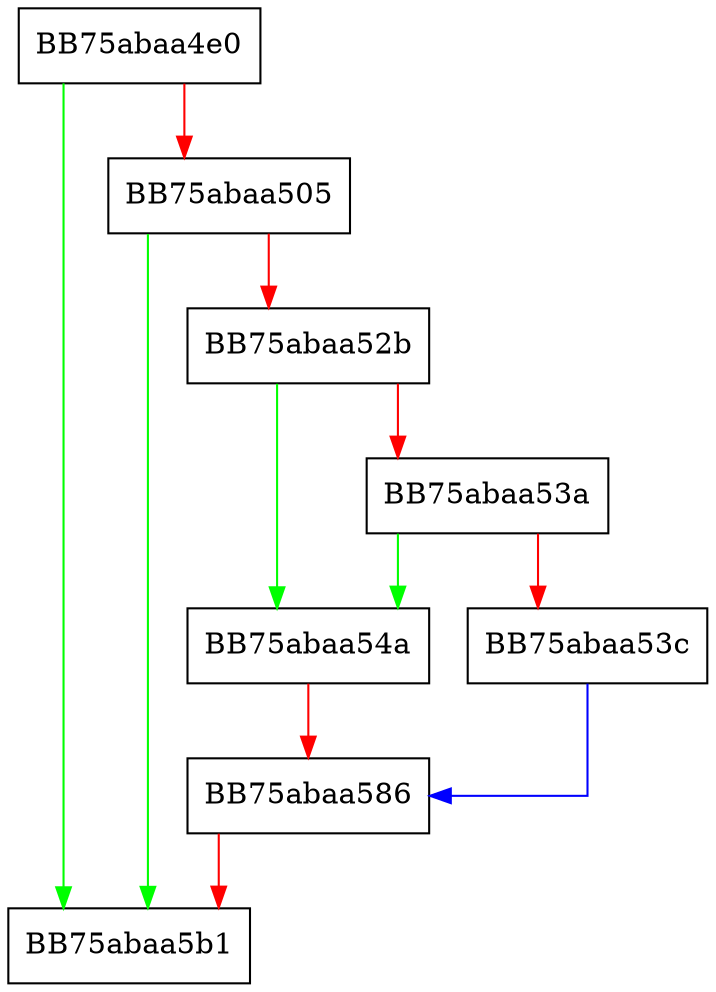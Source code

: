 digraph decay_entry {
  node [shape="box"];
  graph [splines=ortho];
  BB75abaa4e0 -> BB75abaa5b1 [color="green"];
  BB75abaa4e0 -> BB75abaa505 [color="red"];
  BB75abaa505 -> BB75abaa5b1 [color="green"];
  BB75abaa505 -> BB75abaa52b [color="red"];
  BB75abaa52b -> BB75abaa54a [color="green"];
  BB75abaa52b -> BB75abaa53a [color="red"];
  BB75abaa53a -> BB75abaa54a [color="green"];
  BB75abaa53a -> BB75abaa53c [color="red"];
  BB75abaa53c -> BB75abaa586 [color="blue"];
  BB75abaa54a -> BB75abaa586 [color="red"];
  BB75abaa586 -> BB75abaa5b1 [color="red"];
}